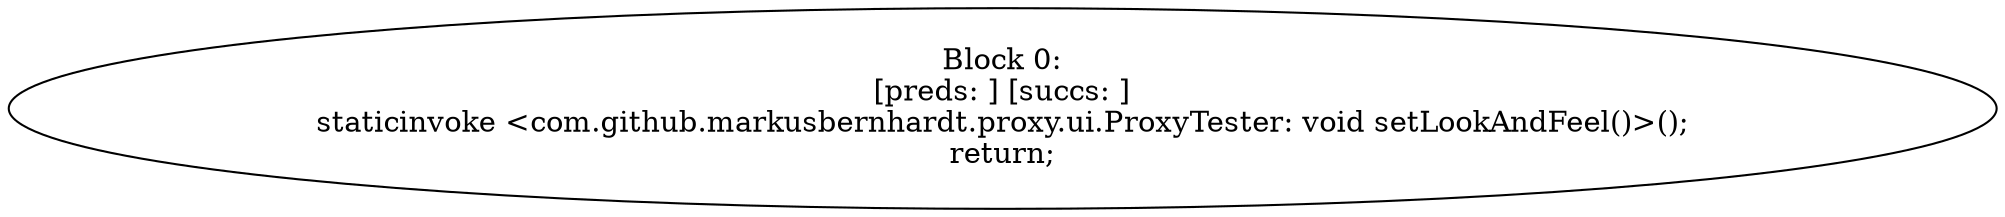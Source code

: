 digraph "unitGraph" {
    "Block 0:
[preds: ] [succs: ]
staticinvoke <com.github.markusbernhardt.proxy.ui.ProxyTester: void setLookAndFeel()>();
return;
"
}
